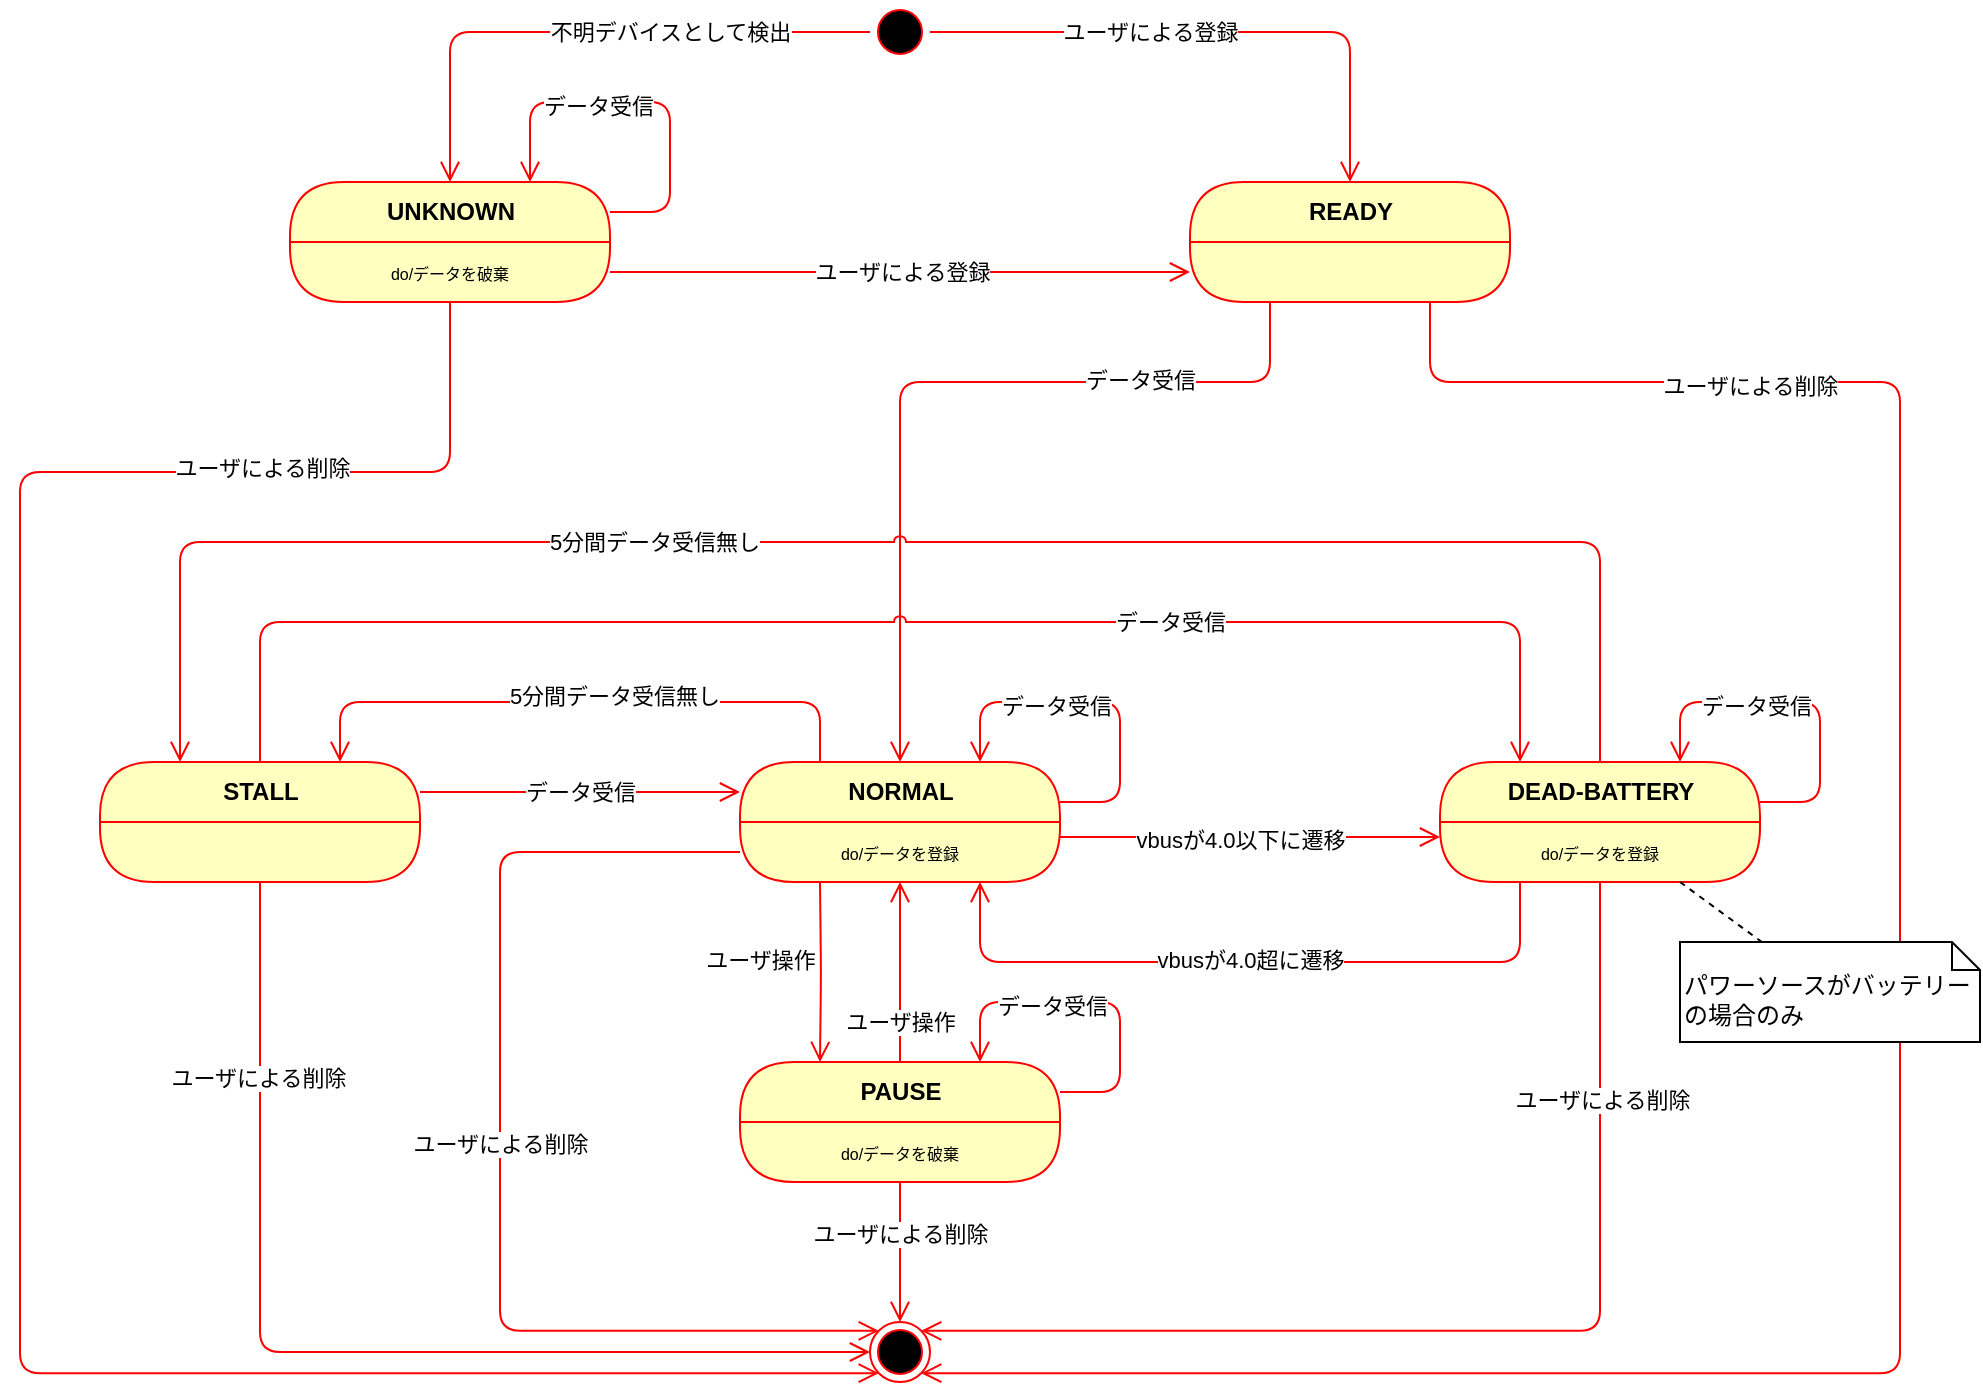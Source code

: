 <mxfile version="13.1.3" type="device"><diagram name="Page-1" id="58cdce13-f638-feb5-8d6f-7d28b1aa9fa0"><mxGraphModel dx="1303" dy="825" grid="1" gridSize="10" guides="1" tooltips="1" connect="1" arrows="1" fold="1" page="1" pageScale="1" pageWidth="1100" pageHeight="850" background="#ffffff" math="0" shadow="0"><root><mxCell id="0"/><mxCell id="1" parent="0"/><mxCell id="vl72k2dQwPdBxxP4v1D1-1" value="" style="ellipse;html=1;shape=startState;fillColor=#000000;strokeColor=#ff0000;" parent="1" vertex="1"><mxGeometry x="505" y="90" width="30" height="30" as="geometry"/></mxCell><mxCell id="vl72k2dQwPdBxxP4v1D1-2" value="" style="edgeStyle=orthogonalEdgeStyle;html=1;verticalAlign=bottom;endArrow=open;endSize=8;strokeColor=#ff0000;entryX=0.5;entryY=0;entryDx=0;entryDy=0;" parent="1" source="vl72k2dQwPdBxxP4v1D1-1" target="vl72k2dQwPdBxxP4v1D1-13" edge="1"><mxGeometry relative="1" as="geometry"><mxPoint x="530" y="100" as="targetPoint"/></mxGeometry></mxCell><mxCell id="vl72k2dQwPdBxxP4v1D1-17" value="不明デバイスとして検出" style="edgeLabel;html=1;align=center;verticalAlign=middle;resizable=0;points=[];" parent="vl72k2dQwPdBxxP4v1D1-2" vertex="1" connectable="0"><mxGeometry x="-0.53" y="-1" relative="1" as="geometry"><mxPoint x="-32.94" y="0.94" as="offset"/></mxGeometry></mxCell><mxCell id="vl72k2dQwPdBxxP4v1D1-9" value="" style="edgeStyle=orthogonalEdgeStyle;html=1;verticalAlign=bottom;endArrow=open;endSize=8;strokeColor=#ff0000;entryX=0.5;entryY=0;entryDx=0;entryDy=0;exitX=0.25;exitY=1;exitDx=0;exitDy=0;" parent="1" source="vl72k2dQwPdBxxP4v1D1-7" target="vl72k2dQwPdBxxP4v1D1-10" edge="1"><mxGeometry relative="1" as="geometry"><mxPoint x="750" y="490" as="targetPoint"/><Array as="points"><mxPoint x="705" y="280"/><mxPoint x="520" y="280"/></Array></mxGeometry></mxCell><mxCell id="vl72k2dQwPdBxxP4v1D1-23" value="データ受信" style="edgeLabel;html=1;align=center;verticalAlign=middle;resizable=0;points=[];" parent="vl72k2dQwPdBxxP4v1D1-9" vertex="1" connectable="0"><mxGeometry x="-0.144" y="-1" relative="1" as="geometry"><mxPoint x="72.14" as="offset"/></mxGeometry></mxCell><mxCell id="vl72k2dQwPdBxxP4v1D1-15" value="" style="edgeStyle=orthogonalEdgeStyle;html=1;verticalAlign=bottom;endArrow=open;endSize=8;strokeColor=#ff0000;entryX=0;entryY=1;entryDx=0;entryDy=0;exitX=0.5;exitY=1;exitDx=0;exitDy=0;" parent="1" source="X2KvoeA44oduliqs3NUu-5" target="vl72k2dQwPdBxxP4v1D1-52" edge="1"><mxGeometry relative="1" as="geometry"><mxPoint x="300" y="400" as="targetPoint"/><Array as="points"><mxPoint x="295" y="325"/><mxPoint x="80" y="325"/><mxPoint x="80" y="776"/></Array></mxGeometry></mxCell><mxCell id="vl72k2dQwPdBxxP4v1D1-56" value="ユーザによる削除" style="edgeLabel;html=1;align=center;verticalAlign=middle;resizable=0;points=[];" parent="vl72k2dQwPdBxxP4v1D1-15" vertex="1" connectable="0"><mxGeometry x="-0.834" y="-2" relative="1" as="geometry"><mxPoint x="-81.43" as="offset"/></mxGeometry></mxCell><mxCell id="vl72k2dQwPdBxxP4v1D1-19" value="" style="edgeStyle=orthogonalEdgeStyle;html=1;verticalAlign=bottom;endArrow=open;endSize=8;strokeColor=#ff0000;entryX=0.5;entryY=0;entryDx=0;entryDy=0;exitX=1;exitY=0.5;exitDx=0;exitDy=0;" parent="1" source="vl72k2dQwPdBxxP4v1D1-1" target="vl72k2dQwPdBxxP4v1D1-7" edge="1"><mxGeometry relative="1" as="geometry"><mxPoint x="305" y="190" as="targetPoint"/><mxPoint x="525" y="45" as="sourcePoint"/></mxGeometry></mxCell><mxCell id="vl72k2dQwPdBxxP4v1D1-20" value="ユーザによる登録" style="edgeLabel;html=1;align=center;verticalAlign=middle;resizable=0;points=[];" parent="vl72k2dQwPdBxxP4v1D1-19" vertex="1" connectable="0"><mxGeometry x="-0.53" y="-1" relative="1" as="geometry"><mxPoint x="42.94" y="-1.02" as="offset"/></mxGeometry></mxCell><mxCell id="vl72k2dQwPdBxxP4v1D1-21" value="" style="edgeStyle=orthogonalEdgeStyle;html=1;verticalAlign=bottom;endArrow=open;endSize=8;strokeColor=#ff0000;exitX=1;exitY=0.75;exitDx=0;exitDy=0;entryX=0;entryY=0.75;entryDx=0;entryDy=0;" parent="1" source="vl72k2dQwPdBxxP4v1D1-13" target="vl72k2dQwPdBxxP4v1D1-7" edge="1"><mxGeometry relative="1" as="geometry"><mxPoint x="305" y="310" as="targetPoint"/><mxPoint x="305" y="250" as="sourcePoint"/></mxGeometry></mxCell><mxCell id="vl72k2dQwPdBxxP4v1D1-22" value="ユーザによる登録" style="edgeLabel;html=1;align=center;verticalAlign=middle;resizable=0;points=[];" parent="vl72k2dQwPdBxxP4v1D1-21" vertex="1" connectable="0"><mxGeometry x="-0.138" y="-1" relative="1" as="geometry"><mxPoint x="20.29" y="-1" as="offset"/></mxGeometry></mxCell><mxCell id="vl72k2dQwPdBxxP4v1D1-10" value="NORMAL" style="swimlane;html=1;fontStyle=1;align=center;verticalAlign=middle;childLayout=stackLayout;horizontal=1;startSize=30;horizontalStack=0;resizeParent=0;resizeLast=1;container=0;fontColor=#000000;collapsible=0;rounded=1;arcSize=30;strokeColor=#ff0000;fillColor=#ffffc0;swimlaneFillColor=#ffffc0;dropTarget=0;" parent="1" vertex="1"><mxGeometry x="440" y="470" width="160" height="60" as="geometry"/></mxCell><mxCell id="vl72k2dQwPdBxxP4v1D1-24" value="" style="edgeStyle=orthogonalEdgeStyle;html=1;verticalAlign=bottom;endArrow=open;endSize=8;strokeColor=#ff0000;entryX=0.75;entryY=0;entryDx=0;entryDy=0;" parent="vl72k2dQwPdBxxP4v1D1-10" target="vl72k2dQwPdBxxP4v1D1-10" edge="1"><mxGeometry relative="1" as="geometry"><mxPoint x="30" y="170" as="targetPoint"/><mxPoint x="160" y="20" as="sourcePoint"/><Array as="points"><mxPoint x="190" y="20"/><mxPoint x="190" y="-30"/><mxPoint x="120" y="-30"/></Array></mxGeometry></mxCell><mxCell id="vl72k2dQwPdBxxP4v1D1-25" value="データ受信" style="edgeLabel;html=1;align=center;verticalAlign=middle;resizable=0;points=[];" parent="vl72k2dQwPdBxxP4v1D1-24" vertex="1" connectable="0"><mxGeometry x="0.244" y="2" relative="1" as="geometry"><mxPoint as="offset"/></mxGeometry></mxCell><mxCell id="vl72k2dQwPdBxxP4v1D1-28" value="" style="edgeStyle=orthogonalEdgeStyle;html=1;verticalAlign=bottom;endArrow=open;endSize=8;strokeColor=#ff0000;entryX=1;entryY=0;entryDx=0;entryDy=0;" parent="1" source="vl72k2dQwPdBxxP4v1D1-26" target="vl72k2dQwPdBxxP4v1D1-52" edge="1"><mxGeometry relative="1" as="geometry"><mxPoint x="870" y="590" as="targetPoint"/><Array as="points"><mxPoint x="870" y="754"/></Array></mxGeometry></mxCell><mxCell id="vl72k2dQwPdBxxP4v1D1-53" value="ユーザによる削除" style="edgeLabel;html=1;align=center;verticalAlign=middle;resizable=0;points=[];" parent="vl72k2dQwPdBxxP4v1D1-28" vertex="1" connectable="0"><mxGeometry x="-0.615" y="1" relative="1" as="geometry"><mxPoint as="offset"/></mxGeometry></mxCell><mxCell id="vl72k2dQwPdBxxP4v1D1-29" value="" style="edgeStyle=orthogonalEdgeStyle;html=1;verticalAlign=bottom;endArrow=open;endSize=8;strokeColor=#ff0000;entryX=0.75;entryY=0;entryDx=0;entryDy=0;" parent="1" target="vl72k2dQwPdBxxP4v1D1-26" edge="1"><mxGeometry relative="1" as="geometry"><mxPoint x="910" y="470" as="targetPoint"/><mxPoint x="950" y="490" as="sourcePoint"/><Array as="points"><mxPoint x="980" y="490"/><mxPoint x="980" y="440"/><mxPoint x="910" y="440"/></Array></mxGeometry></mxCell><mxCell id="vl72k2dQwPdBxxP4v1D1-30" value="データ受信" style="edgeLabel;html=1;align=center;verticalAlign=middle;resizable=0;points=[];" parent="vl72k2dQwPdBxxP4v1D1-29" vertex="1" connectable="0"><mxGeometry x="0.244" y="2" relative="1" as="geometry"><mxPoint as="offset"/></mxGeometry></mxCell><mxCell id="vl72k2dQwPdBxxP4v1D1-26" value="DEAD-BATTERY" style="swimlane;html=1;fontStyle=1;align=center;verticalAlign=middle;childLayout=stackLayout;horizontal=1;startSize=30;horizontalStack=0;resizeParent=0;resizeLast=1;container=0;fontColor=#000000;collapsible=0;rounded=1;arcSize=30;strokeColor=#ff0000;fillColor=#ffffc0;swimlaneFillColor=#ffffc0;dropTarget=0;" parent="1" vertex="1"><mxGeometry x="790" y="470" width="160" height="60" as="geometry"/></mxCell><mxCell id="vl72k2dQwPdBxxP4v1D1-32" value="" style="edgeStyle=orthogonalEdgeStyle;html=1;verticalAlign=bottom;endArrow=open;endSize=8;strokeColor=#ff0000;entryX=0;entryY=0.25;entryDx=0;entryDy=0;exitX=1;exitY=0.25;exitDx=0;exitDy=0;" parent="1" edge="1"><mxGeometry relative="1" as="geometry"><mxPoint x="790" y="507.5" as="targetPoint"/><mxPoint x="600" y="507.5" as="sourcePoint"/><Array as="points"><mxPoint x="690" y="508"/><mxPoint x="690" y="508"/></Array></mxGeometry></mxCell><mxCell id="vl72k2dQwPdBxxP4v1D1-33" value="vbusが4.0以下に遷移" style="edgeLabel;html=1;align=center;verticalAlign=middle;resizable=0;points=[];" parent="vl72k2dQwPdBxxP4v1D1-32" vertex="1" connectable="0"><mxGeometry x="-0.232" y="-1" relative="1" as="geometry"><mxPoint x="16.86" as="offset"/></mxGeometry></mxCell><mxCell id="vl72k2dQwPdBxxP4v1D1-34" value="" style="edgeStyle=orthogonalEdgeStyle;html=1;verticalAlign=bottom;endArrow=open;endSize=8;strokeColor=#ff0000;exitX=0.25;exitY=1;exitDx=0;exitDy=0;entryX=0.75;entryY=1;entryDx=0;entryDy=0;" parent="1" edge="1"><mxGeometry relative="1" as="geometry"><mxPoint x="560" y="530" as="targetPoint"/><mxPoint x="830" y="530" as="sourcePoint"/><Array as="points"><mxPoint x="830" y="570"/><mxPoint x="560" y="570"/></Array></mxGeometry></mxCell><mxCell id="vl72k2dQwPdBxxP4v1D1-35" value="vbusが4.0超に遷移" style="edgeLabel;html=1;align=center;verticalAlign=middle;resizable=0;points=[];" parent="vl72k2dQwPdBxxP4v1D1-34" vertex="1" connectable="0"><mxGeometry x="-0.232" y="-1" relative="1" as="geometry"><mxPoint x="-41.17" as="offset"/></mxGeometry></mxCell><mxCell id="vl72k2dQwPdBxxP4v1D1-38" value="" style="edgeStyle=orthogonalEdgeStyle;html=1;verticalAlign=bottom;endArrow=open;endSize=8;strokeColor=#ff0000;entryX=0;entryY=0.5;entryDx=0;entryDy=0;" parent="1" source="vl72k2dQwPdBxxP4v1D1-36" target="vl72k2dQwPdBxxP4v1D1-52" edge="1"><mxGeometry relative="1" as="geometry"><mxPoint x="200" y="590" as="targetPoint"/><Array as="points"><mxPoint x="200" y="765"/></Array></mxGeometry></mxCell><mxCell id="vl72k2dQwPdBxxP4v1D1-54" value="ユーザによる削除" style="edgeLabel;html=1;align=center;verticalAlign=middle;resizable=0;points=[];" parent="vl72k2dQwPdBxxP4v1D1-38" vertex="1" connectable="0"><mxGeometry x="-0.637" y="-1" relative="1" as="geometry"><mxPoint as="offset"/></mxGeometry></mxCell><mxCell id="vl72k2dQwPdBxxP4v1D1-36" value="STALL" style="swimlane;html=1;fontStyle=1;align=center;verticalAlign=middle;childLayout=stackLayout;horizontal=1;startSize=30;horizontalStack=0;resizeParent=0;resizeLast=1;container=0;fontColor=#000000;collapsible=0;rounded=1;arcSize=30;strokeColor=#ff0000;fillColor=#ffffc0;swimlaneFillColor=#ffffc0;dropTarget=0;" parent="1" vertex="1"><mxGeometry x="120" y="470" width="160" height="60" as="geometry"/></mxCell><mxCell id="vl72k2dQwPdBxxP4v1D1-39" value="" style="edgeStyle=orthogonalEdgeStyle;html=1;verticalAlign=bottom;endArrow=open;endSize=8;strokeColor=#ff0000;exitX=0.25;exitY=0;exitDx=0;exitDy=0;entryX=0.75;entryY=0;entryDx=0;entryDy=0;" parent="1" source="vl72k2dQwPdBxxP4v1D1-10" target="vl72k2dQwPdBxxP4v1D1-36" edge="1"><mxGeometry relative="1" as="geometry"><mxPoint x="210" y="600" as="targetPoint"/><mxPoint x="210" y="540" as="sourcePoint"/><Array as="points"><mxPoint x="480" y="440"/><mxPoint x="240" y="440"/></Array></mxGeometry></mxCell><mxCell id="vl72k2dQwPdBxxP4v1D1-40" value="5分間データ受信無し" style="edgeLabel;html=1;align=center;verticalAlign=middle;resizable=0;points=[];" parent="vl72k2dQwPdBxxP4v1D1-39" vertex="1" connectable="0"><mxGeometry x="-0.237" y="-3" relative="1" as="geometry"><mxPoint x="-19.05" as="offset"/></mxGeometry></mxCell><mxCell id="vl72k2dQwPdBxxP4v1D1-41" value="" style="edgeStyle=orthogonalEdgeStyle;html=1;verticalAlign=bottom;endArrow=open;endSize=8;strokeColor=#ff0000;exitX=1;exitY=0.25;exitDx=0;exitDy=0;entryX=0;entryY=0.25;entryDx=0;entryDy=0;" parent="1" source="vl72k2dQwPdBxxP4v1D1-36" target="vl72k2dQwPdBxxP4v1D1-10" edge="1"><mxGeometry relative="1" as="geometry"><mxPoint x="440" y="515" as="targetPoint"/><mxPoint x="280" y="515" as="sourcePoint"/></mxGeometry></mxCell><mxCell id="vl72k2dQwPdBxxP4v1D1-42" value="データ受信" style="edgeLabel;html=1;align=center;verticalAlign=middle;resizable=0;points=[];" parent="vl72k2dQwPdBxxP4v1D1-41" vertex="1" connectable="0"><mxGeometry x="0.27" y="-1" relative="1" as="geometry"><mxPoint x="-21.43" y="-1" as="offset"/></mxGeometry></mxCell><mxCell id="vl72k2dQwPdBxxP4v1D1-45" value="ユーザによる削除" style="edgeStyle=orthogonalEdgeStyle;html=1;verticalAlign=bottom;endArrow=open;endSize=8;strokeColor=#ff0000;entryX=0.5;entryY=0;entryDx=0;entryDy=0;" parent="1" source="vl72k2dQwPdBxxP4v1D1-43" target="vl72k2dQwPdBxxP4v1D1-52" edge="1"><mxGeometry relative="1" as="geometry"><mxPoint x="520" y="730" as="targetPoint"/></mxGeometry></mxCell><mxCell id="vl72k2dQwPdBxxP4v1D1-43" value="PAUSE" style="swimlane;html=1;fontStyle=1;align=center;verticalAlign=middle;childLayout=stackLayout;horizontal=1;startSize=30;horizontalStack=0;resizeParent=0;resizeLast=1;container=0;fontColor=#000000;collapsible=0;rounded=1;arcSize=30;strokeColor=#ff0000;fillColor=#ffffc0;swimlaneFillColor=#ffffc0;dropTarget=0;" parent="1" vertex="1"><mxGeometry x="440" y="620" width="160" height="60" as="geometry"/></mxCell><mxCell id="vl72k2dQwPdBxxP4v1D1-48" value="" style="edgeStyle=orthogonalEdgeStyle;html=1;verticalAlign=bottom;endArrow=open;endSize=8;strokeColor=#ff0000;exitX=0.25;exitY=1;exitDx=0;exitDy=0;entryX=0.25;entryY=0;entryDx=0;entryDy=0;" parent="1" target="vl72k2dQwPdBxxP4v1D1-43" edge="1"><mxGeometry relative="1" as="geometry"><mxPoint x="480" y="590" as="targetPoint"/><mxPoint x="480" y="530" as="sourcePoint"/></mxGeometry></mxCell><mxCell id="vl72k2dQwPdBxxP4v1D1-49" value="ユーザ操作" style="edgeLabel;html=1;align=center;verticalAlign=middle;resizable=0;points=[];" parent="vl72k2dQwPdBxxP4v1D1-48" vertex="1" connectable="0"><mxGeometry x="0.171" y="1" relative="1" as="geometry"><mxPoint x="-31" y="-13.33" as="offset"/></mxGeometry></mxCell><mxCell id="vl72k2dQwPdBxxP4v1D1-50" value="" style="edgeStyle=orthogonalEdgeStyle;html=1;verticalAlign=bottom;endArrow=open;endSize=8;strokeColor=#ff0000;exitX=0.5;exitY=0;exitDx=0;exitDy=0;" parent="1" source="vl72k2dQwPdBxxP4v1D1-43" edge="1"><mxGeometry relative="1" as="geometry"><mxPoint x="520" y="530" as="targetPoint"/><mxPoint x="490" y="540" as="sourcePoint"/><Array as="points"><mxPoint x="520" y="580"/><mxPoint x="520" y="580"/></Array></mxGeometry></mxCell><mxCell id="vl72k2dQwPdBxxP4v1D1-51" value="ユーザ操作" style="edgeLabel;html=1;align=center;verticalAlign=middle;resizable=0;points=[];" parent="vl72k2dQwPdBxxP4v1D1-50" vertex="1" connectable="0"><mxGeometry x="0.171" y="1" relative="1" as="geometry"><mxPoint x="1" y="32.57" as="offset"/></mxGeometry></mxCell><mxCell id="vl72k2dQwPdBxxP4v1D1-52" value="" style="ellipse;html=1;shape=endState;fillColor=#000000;strokeColor=#ff0000;" parent="1" vertex="1"><mxGeometry x="505" y="750" width="30" height="30" as="geometry"/></mxCell><mxCell id="vl72k2dQwPdBxxP4v1D1-55" value="ユーザによる削除" style="edgeStyle=orthogonalEdgeStyle;html=1;verticalAlign=bottom;endArrow=open;endSize=8;strokeColor=#ff0000;entryX=0;entryY=0;entryDx=0;entryDy=0;exitX=0;exitY=0.5;exitDx=0;exitDy=0;" parent="1" target="vl72k2dQwPdBxxP4v1D1-52" edge="1"><mxGeometry relative="1" as="geometry"><mxPoint x="530" y="760" as="targetPoint"/><mxPoint x="440" y="515" as="sourcePoint"/><Array as="points"><mxPoint x="320" y="515"/><mxPoint x="320" y="754"/></Array></mxGeometry></mxCell><mxCell id="vl72k2dQwPdBxxP4v1D1-57" value="" style="edgeStyle=orthogonalEdgeStyle;html=1;verticalAlign=bottom;endArrow=open;endSize=8;strokeColor=#ff0000;entryX=1;entryY=1;entryDx=0;entryDy=0;exitX=0.75;exitY=1;exitDx=0;exitDy=0;" parent="1" source="vl72k2dQwPdBxxP4v1D1-7" target="vl72k2dQwPdBxxP4v1D1-52" edge="1"><mxGeometry relative="1" as="geometry"><mxPoint x="519.393" y="785.607" as="targetPoint"/><mxPoint x="230" y="335" as="sourcePoint"/><Array as="points"><mxPoint x="785" y="280"/><mxPoint x="1020" y="280"/><mxPoint x="1020" y="776"/></Array></mxGeometry></mxCell><mxCell id="vl72k2dQwPdBxxP4v1D1-58" value="ユーザによる削除" style="edgeLabel;html=1;align=center;verticalAlign=middle;resizable=0;points=[];" parent="vl72k2dQwPdBxxP4v1D1-57" vertex="1" connectable="0"><mxGeometry x="-0.834" y="-2" relative="1" as="geometry"><mxPoint x="95.71" as="offset"/></mxGeometry></mxCell><mxCell id="vl72k2dQwPdBxxP4v1D1-59" value="&lt;br&gt;パワーソースがバッテリーの場合のみ" style="shape=note;whiteSpace=wrap;html=1;size=14;verticalAlign=top;align=left;spacingTop=-6;" parent="1" vertex="1"><mxGeometry x="910" y="560" width="150" height="50" as="geometry"/></mxCell><mxCell id="vl72k2dQwPdBxxP4v1D1-60" value="" style="endArrow=none;dashed=1;html=1;exitX=0.75;exitY=1;exitDx=0;exitDy=0;" parent="1" source="X2KvoeA44oduliqs3NUu-7" target="vl72k2dQwPdBxxP4v1D1-59" edge="1"><mxGeometry width="50" height="50" relative="1" as="geometry"><mxPoint x="690" y="500" as="sourcePoint"/><mxPoint x="880" y="420" as="targetPoint"/></mxGeometry></mxCell><mxCell id="X2KvoeA44oduliqs3NUu-1" value="" style="edgeStyle=orthogonalEdgeStyle;html=1;verticalAlign=bottom;endArrow=open;endSize=8;strokeColor=#ff0000;entryX=0.75;entryY=0;entryDx=0;entryDy=0;exitX=1;exitY=0.25;exitDx=0;exitDy=0;" edge="1" parent="1" source="vl72k2dQwPdBxxP4v1D1-13" target="vl72k2dQwPdBxxP4v1D1-13"><mxGeometry relative="1" as="geometry"><mxPoint x="335" y="170" as="targetPoint"/><mxPoint x="375" y="190" as="sourcePoint"/><Array as="points"><mxPoint x="405" y="195"/><mxPoint x="405" y="140"/><mxPoint x="335" y="140"/></Array></mxGeometry></mxCell><mxCell id="X2KvoeA44oduliqs3NUu-2" value="データ受信" style="edgeLabel;html=1;align=center;verticalAlign=middle;resizable=0;points=[];" vertex="1" connectable="0" parent="X2KvoeA44oduliqs3NUu-1"><mxGeometry x="0.244" y="2" relative="1" as="geometry"><mxPoint as="offset"/></mxGeometry></mxCell><mxCell id="X2KvoeA44oduliqs3NUu-3" value="" style="edgeStyle=orthogonalEdgeStyle;html=1;verticalAlign=bottom;endArrow=open;endSize=8;strokeColor=#ff0000;entryX=0.75;entryY=0;entryDx=0;entryDy=0;exitX=1;exitY=0.25;exitDx=0;exitDy=0;" edge="1" parent="1" source="vl72k2dQwPdBxxP4v1D1-43" target="vl72k2dQwPdBxxP4v1D1-43"><mxGeometry relative="1" as="geometry"><mxPoint x="560" y="620" as="targetPoint"/><mxPoint x="600" y="640" as="sourcePoint"/><Array as="points"><mxPoint x="630" y="635"/><mxPoint x="630" y="590"/><mxPoint x="560" y="590"/></Array></mxGeometry></mxCell><mxCell id="X2KvoeA44oduliqs3NUu-4" value="データ受信" style="edgeLabel;html=1;align=center;verticalAlign=middle;resizable=0;points=[];" vertex="1" connectable="0" parent="X2KvoeA44oduliqs3NUu-3"><mxGeometry x="0.244" y="2" relative="1" as="geometry"><mxPoint as="offset"/></mxGeometry></mxCell><mxCell id="X2KvoeA44oduliqs3NUu-5" value="&lt;font style=&quot;font-size: 8px&quot;&gt;do/データを破棄&lt;/font&gt;" style="text;html=1;strokeColor=none;fillColor=none;align=center;verticalAlign=middle;whiteSpace=wrap;rounded=0;" vertex="1" parent="1"><mxGeometry x="215" y="210" width="160" height="30" as="geometry"/></mxCell><mxCell id="X2KvoeA44oduliqs3NUu-6" value="&lt;font style=&quot;font-size: 8px&quot;&gt;do/データを登録&lt;/font&gt;" style="text;html=1;strokeColor=none;fillColor=none;align=center;verticalAlign=middle;whiteSpace=wrap;rounded=0;" vertex="1" parent="1"><mxGeometry x="440" y="500" width="160" height="30" as="geometry"/></mxCell><mxCell id="X2KvoeA44oduliqs3NUu-7" value="&lt;font style=&quot;font-size: 8px&quot;&gt;do/データを登録&lt;/font&gt;" style="text;html=1;strokeColor=none;fillColor=none;align=center;verticalAlign=middle;whiteSpace=wrap;rounded=0;" vertex="1" parent="1"><mxGeometry x="790" y="500" width="160" height="30" as="geometry"/></mxCell><mxCell id="X2KvoeA44oduliqs3NUu-8" value="&lt;font style=&quot;font-size: 8px&quot;&gt;do/データを破棄&lt;/font&gt;" style="text;html=1;strokeColor=none;fillColor=none;align=center;verticalAlign=middle;whiteSpace=wrap;rounded=0;" vertex="1" parent="1"><mxGeometry x="440" y="650" width="160" height="30" as="geometry"/></mxCell><mxCell id="X2KvoeA44oduliqs3NUu-9" value="" style="edgeStyle=orthogonalEdgeStyle;html=1;verticalAlign=bottom;endArrow=open;endSize=8;strokeColor=#ff0000;entryX=0.25;entryY=0;entryDx=0;entryDy=0;exitX=0.5;exitY=0;exitDx=0;exitDy=0;jumpStyle=arc;" edge="1" parent="1" source="vl72k2dQwPdBxxP4v1D1-26" target="vl72k2dQwPdBxxP4v1D1-36"><mxGeometry relative="1" as="geometry"><mxPoint x="250" y="480" as="targetPoint"/><mxPoint x="770" y="460" as="sourcePoint"/><Array as="points"><mxPoint x="870" y="360"/><mxPoint x="160" y="360"/></Array></mxGeometry></mxCell><mxCell id="X2KvoeA44oduliqs3NUu-10" value="5分間データ受信無し" style="edgeLabel;html=1;align=center;verticalAlign=middle;resizable=0;points=[];" vertex="1" connectable="0" parent="X2KvoeA44oduliqs3NUu-9"><mxGeometry x="-0.237" y="-3" relative="1" as="geometry"><mxPoint x="-228.62" y="2.97" as="offset"/></mxGeometry></mxCell><mxCell id="vl72k2dQwPdBxxP4v1D1-13" value="UNKNOWN" style="swimlane;html=1;fontStyle=1;align=center;verticalAlign=middle;childLayout=stackLayout;horizontal=1;startSize=30;horizontalStack=0;resizeParent=0;resizeLast=1;container=0;fontColor=#000000;collapsible=0;rounded=1;arcSize=30;strokeColor=#ff0000;fillColor=#ffffc0;swimlaneFillColor=#ffffc0;dropTarget=0;" parent="1" vertex="1"><mxGeometry x="215" y="180" width="160" height="60" as="geometry"/></mxCell><mxCell id="vl72k2dQwPdBxxP4v1D1-7" value="READY" style="swimlane;html=1;fontStyle=1;align=center;verticalAlign=middle;childLayout=stackLayout;horizontal=1;startSize=30;horizontalStack=0;resizeParent=0;resizeLast=1;container=0;fontColor=#000000;collapsible=0;rounded=1;arcSize=30;strokeColor=#ff0000;fillColor=#ffffc0;swimlaneFillColor=#ffffc0;dropTarget=0;" parent="1" vertex="1"><mxGeometry x="665" y="180" width="160" height="60" as="geometry"/></mxCell><mxCell id="X2KvoeA44oduliqs3NUu-11" value="" style="edgeStyle=orthogonalEdgeStyle;html=1;verticalAlign=bottom;endArrow=open;endSize=8;strokeColor=#ff0000;jumpStyle=arc;exitX=0.5;exitY=0;exitDx=0;exitDy=0;entryX=0.25;entryY=0;entryDx=0;entryDy=0;" edge="1" parent="1" source="vl72k2dQwPdBxxP4v1D1-36" target="vl72k2dQwPdBxxP4v1D1-26"><mxGeometry relative="1" as="geometry"><mxPoint x="770" y="420" as="targetPoint"/><mxPoint x="720" y="490" as="sourcePoint"/><Array as="points"><mxPoint x="200" y="400"/><mxPoint x="830" y="400"/></Array></mxGeometry></mxCell><mxCell id="X2KvoeA44oduliqs3NUu-12" value="データ受信" style="edgeLabel;html=1;align=center;verticalAlign=middle;resizable=0;points=[];" vertex="1" connectable="0" parent="X2KvoeA44oduliqs3NUu-11"><mxGeometry x="-0.237" y="-3" relative="1" as="geometry"><mxPoint x="230.83" y="-3.0" as="offset"/></mxGeometry></mxCell><mxCell id="X2KvoeA44oduliqs3NUu-13" value="&lt;font style=&quot;font-size: 8px&quot;&gt;do/データを破棄&lt;/font&gt;" style="text;html=1;strokeColor=none;fillColor=none;align=center;verticalAlign=middle;whiteSpace=wrap;rounded=0;" vertex="1" parent="1"><mxGeometry x="215" y="210" width="160" height="30" as="geometry"/></mxCell></root></mxGraphModel></diagram></mxfile>